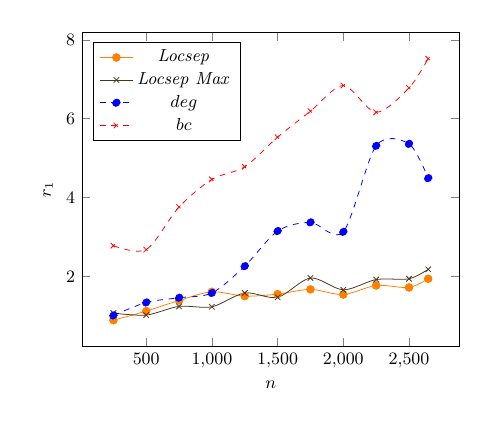 \tikzstyle{textstyle}=[font=\fontsize{9}{9}\selectfont]
\begin{tikzpicture}[textstyle, scale=0.7]
    \begin{axis}[
        xlabel={$n$},
        ylabel={$r_{1}$},
		legend pos=north west
        ]
        
    \addplot[smooth,mark=*,color=orange] plot coordinates {
		(250,0.89)
		(500,1.12)
		(750,1.39)
		(1000,1.61)
		(1250,1.50)
		(1500,1.55)
		(1750,1.67)
		(2000,1.54)
		(2250,1.77)
		(2500,1.72)
		(2646,1.94)
    };
    \addlegendentry{\textit{Locsep}}
    
    \addplot[smooth,mark=x,color=black!60!brown] plot coordinates {
		(250,1.07)
		(500,1.02)
		(750,1.24)
		(1000,1.23)
		(1250,1.58)
		(1500,1.47)
		(1750,1.96)
		(2000,1.66)
		(2250,1.92)
		(2500,1.94)
		(2646,2.18)
    };
    \addlegendentry{\textit{Locsep Max}}
    
    \addplot[smooth,mark=*,color=blue, dashed] plot coordinates {
		(250,1.01)
		(500,1.34)
		(750,1.46)
		(1000,1.58)
		(1250,2.26)
		(1500,3.15)
		(1750,3.37)
		(2000,3.13)
		(2250,5.31)
		(2500,5.36)
		(2646,4.49)
    };
    \addlegendentry{$deg$}

    \addplot[smooth,mark=x, color=red, dashed] plot coordinates {
		(250,2.78)
		(500,2.68)
		(750,3.76)
		(1000,4.46)
		(1250,4.78)
		(1500,5.53)
		(1750,6.19)
		(2000,6.84)
		(2250,6.16)
		(2500,6.78)
		(2646,7.52)
    };
    \addlegendentry{$bc$}
    
    \end{axis}
\end{tikzpicture}
